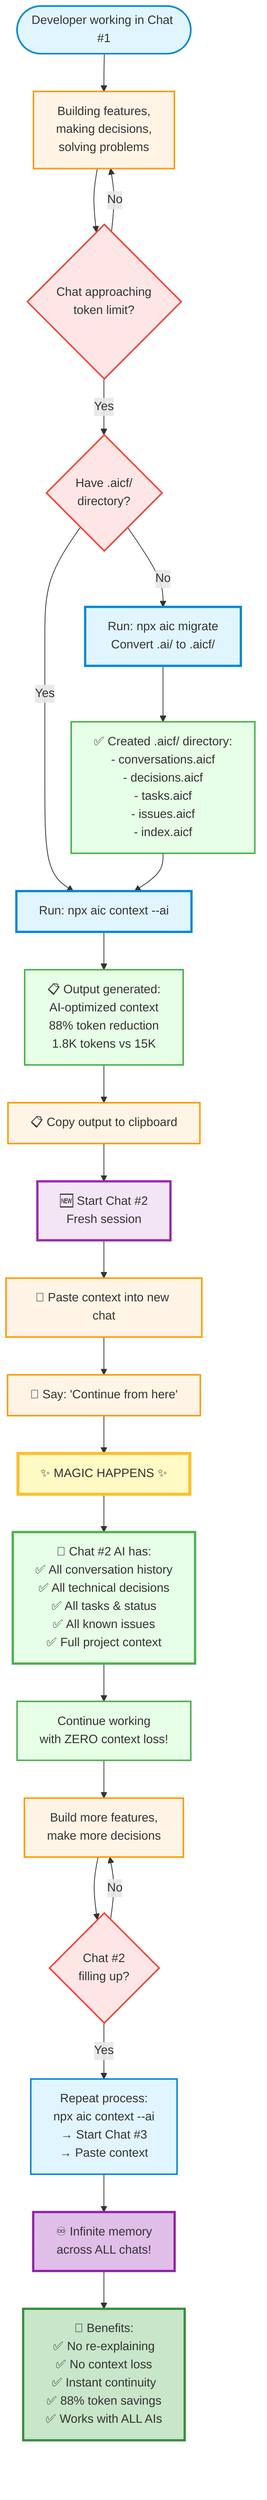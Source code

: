%% AICF 2.0 Workflow
%% How AICF 2.0 enables persistent memory across chat sessions

graph TB
    Start([Developer working in Chat #1]) --> Working[Building features,<br/>making decisions,<br/>solving problems]
    
    Working --> ChatFull{Chat approaching<br/>token limit?}
    
    ChatFull -->|No| Working
    ChatFull -->|Yes| Decision{Have .aicf/<br/>directory?}
    
    Decision -->|No| Migrate[Run: npx aic migrate<br/>Convert .ai/ to .aicf/]
    Decision -->|Yes| GetContext
    
    Migrate --> MigrateResult[✅ Created .aicf/ directory:<br/>- conversations.aicf<br/>- decisions.aicf<br/>- tasks.aicf<br/>- issues.aicf<br/>- index.aicf]
    
    MigrateResult --> GetContext[Run: npx aic context --ai]
    
    GetContext --> Output[📋 Output generated:<br/>AI-optimized context<br/>88% token reduction<br/>1.8K tokens vs 15K]
    
    Output --> Copy[📋 Copy output to clipboard]
    
    Copy --> NewChat[🆕 Start Chat #2<br/>Fresh session]
    
    NewChat --> Paste[📝 Paste context into new chat]
    
    Paste --> Say[💬 Say: 'Continue from here']
    
    Say --> Magic[✨ MAGIC HAPPENS ✨]
    
    Magic --> FullContext[🎯 Chat #2 AI has:<br/>✅ All conversation history<br/>✅ All technical decisions<br/>✅ All tasks & status<br/>✅ All known issues<br/>✅ Full project context]
    
    FullContext --> Continue[Continue working<br/>with ZERO context loss!]
    
    Continue --> MoreWork[Build more features,<br/>make more decisions]
    
    MoreWork --> ChatFull2{Chat #2<br/>filling up?}
    
    ChatFull2 -->|No| MoreWork
    ChatFull2 -->|Yes| Repeat[Repeat process:<br/>npx aic context --ai<br/>→ Start Chat #3<br/>→ Paste context]
    
    Repeat --> Infinite[♾️ Infinite memory<br/>across ALL chats!]
    
    Infinite --> Benefits[🎉 Benefits:<br/>✅ No re-explaining<br/>✅ No context loss<br/>✅ Instant continuity<br/>✅ 88% token savings<br/>✅ Works with ALL AIs]
    
    style Start fill:#e1f5ff,stroke:#0288d1,stroke-width:2px
    style Working fill:#fff4e6,stroke:#ff9800,stroke-width:2px
    style ChatFull fill:#ffe6e6,stroke:#f44336,stroke-width:2px
    style Decision fill:#ffe6e6,stroke:#f44336,stroke-width:2px
    style Migrate fill:#e1f5ff,stroke:#0288d1,stroke-width:3px
    style MigrateResult fill:#e6ffe6,stroke:#4caf50,stroke-width:2px
    style GetContext fill:#e1f5ff,stroke:#0288d1,stroke-width:3px
    style Output fill:#e6ffe6,stroke:#4caf50,stroke-width:2px
    style Copy fill:#fff4e6,stroke:#ff9800,stroke-width:2px
    style NewChat fill:#f3e5f5,stroke:#9c27b0,stroke-width:3px
    style Paste fill:#fff4e6,stroke:#ff9800,stroke-width:2px
    style Say fill:#fff4e6,stroke:#ff9800,stroke-width:2px
    style Magic fill:#fff9c4,stroke:#fbc02d,stroke-width:4px
    style FullContext fill:#e6ffe6,stroke:#4caf50,stroke-width:3px
    style Continue fill:#e6ffe6,stroke:#4caf50,stroke-width:2px
    style MoreWork fill:#fff4e6,stroke:#ff9800,stroke-width:2px
    style ChatFull2 fill:#ffe6e6,stroke:#f44336,stroke-width:2px
    style Repeat fill:#e1f5ff,stroke:#0288d1,stroke-width:2px
    style Infinite fill:#e1bee7,stroke:#8e24aa,stroke-width:3px
    style Benefits fill:#c8e6c9,stroke:#388e3c,stroke-width:3px